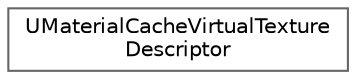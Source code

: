 digraph "Graphical Class Hierarchy"
{
 // INTERACTIVE_SVG=YES
 // LATEX_PDF_SIZE
  bgcolor="transparent";
  edge [fontname=Helvetica,fontsize=10,labelfontname=Helvetica,labelfontsize=10];
  node [fontname=Helvetica,fontsize=10,shape=box,height=0.2,width=0.4];
  rankdir="LR";
  Node0 [id="Node000000",label="UMaterialCacheVirtualTexture\lDescriptor",height=0.2,width=0.4,color="grey40", fillcolor="white", style="filled",URL="$dc/d74/structUMaterialCacheVirtualTextureDescriptor.html",tooltip=" "];
}
